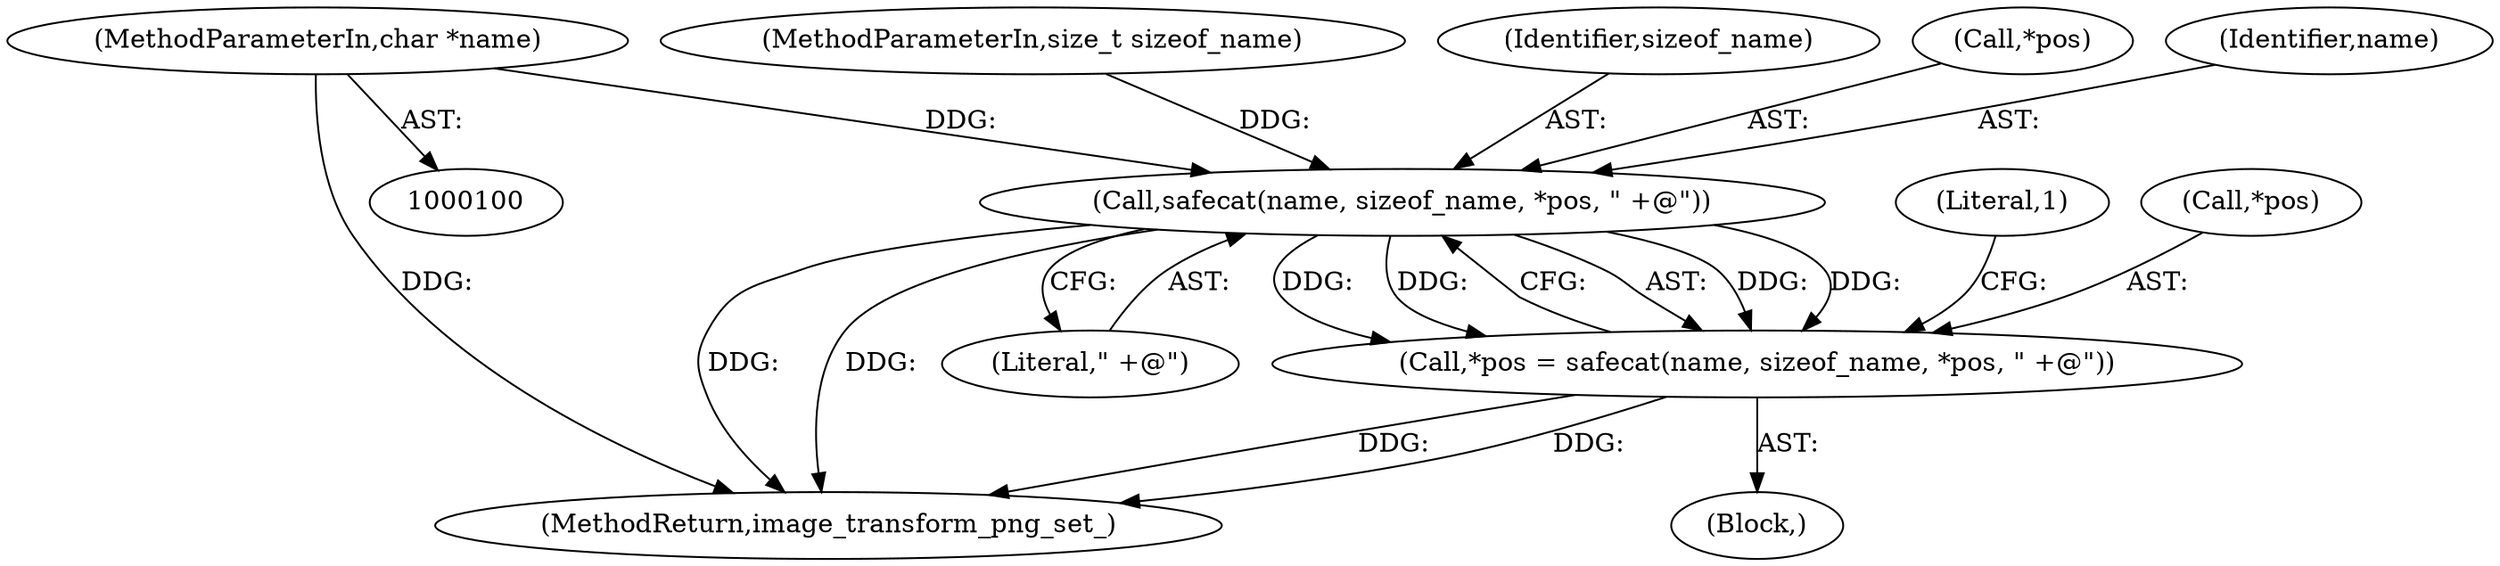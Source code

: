 digraph "1_Android_9d4853418ab2f754c2b63e091c29c5529b8b86ca_34@pointer" {
"1000103" [label="(MethodParameterIn,char *name)"];
"1000122" [label="(Call,safecat(name, sizeof_name, *pos, \" +@\"))"];
"1000119" [label="(Call,*pos = safecat(name, sizeof_name, *pos, \" +@\"))"];
"1000103" [label="(MethodParameterIn,char *name)"];
"1000104" [label="(MethodParameterIn,size_t sizeof_name)"];
"1000129" [label="(Literal,1)"];
"1000124" [label="(Identifier,sizeof_name)"];
"1000125" [label="(Call,*pos)"];
"1000119" [label="(Call,*pos = safecat(name, sizeof_name, *pos, \" +@\"))"];
"1000108" [label="(Block,)"];
"1000123" [label="(Identifier,name)"];
"1000130" [label="(MethodReturn,image_transform_png_set_)"];
"1000122" [label="(Call,safecat(name, sizeof_name, *pos, \" +@\"))"];
"1000127" [label="(Literal,\" +@\")"];
"1000120" [label="(Call,*pos)"];
"1000103" -> "1000100"  [label="AST: "];
"1000103" -> "1000130"  [label="DDG: "];
"1000103" -> "1000122"  [label="DDG: "];
"1000122" -> "1000119"  [label="AST: "];
"1000122" -> "1000127"  [label="CFG: "];
"1000123" -> "1000122"  [label="AST: "];
"1000124" -> "1000122"  [label="AST: "];
"1000125" -> "1000122"  [label="AST: "];
"1000127" -> "1000122"  [label="AST: "];
"1000119" -> "1000122"  [label="CFG: "];
"1000122" -> "1000130"  [label="DDG: "];
"1000122" -> "1000130"  [label="DDG: "];
"1000122" -> "1000119"  [label="DDG: "];
"1000122" -> "1000119"  [label="DDG: "];
"1000122" -> "1000119"  [label="DDG: "];
"1000122" -> "1000119"  [label="DDG: "];
"1000104" -> "1000122"  [label="DDG: "];
"1000119" -> "1000108"  [label="AST: "];
"1000120" -> "1000119"  [label="AST: "];
"1000129" -> "1000119"  [label="CFG: "];
"1000119" -> "1000130"  [label="DDG: "];
"1000119" -> "1000130"  [label="DDG: "];
}
